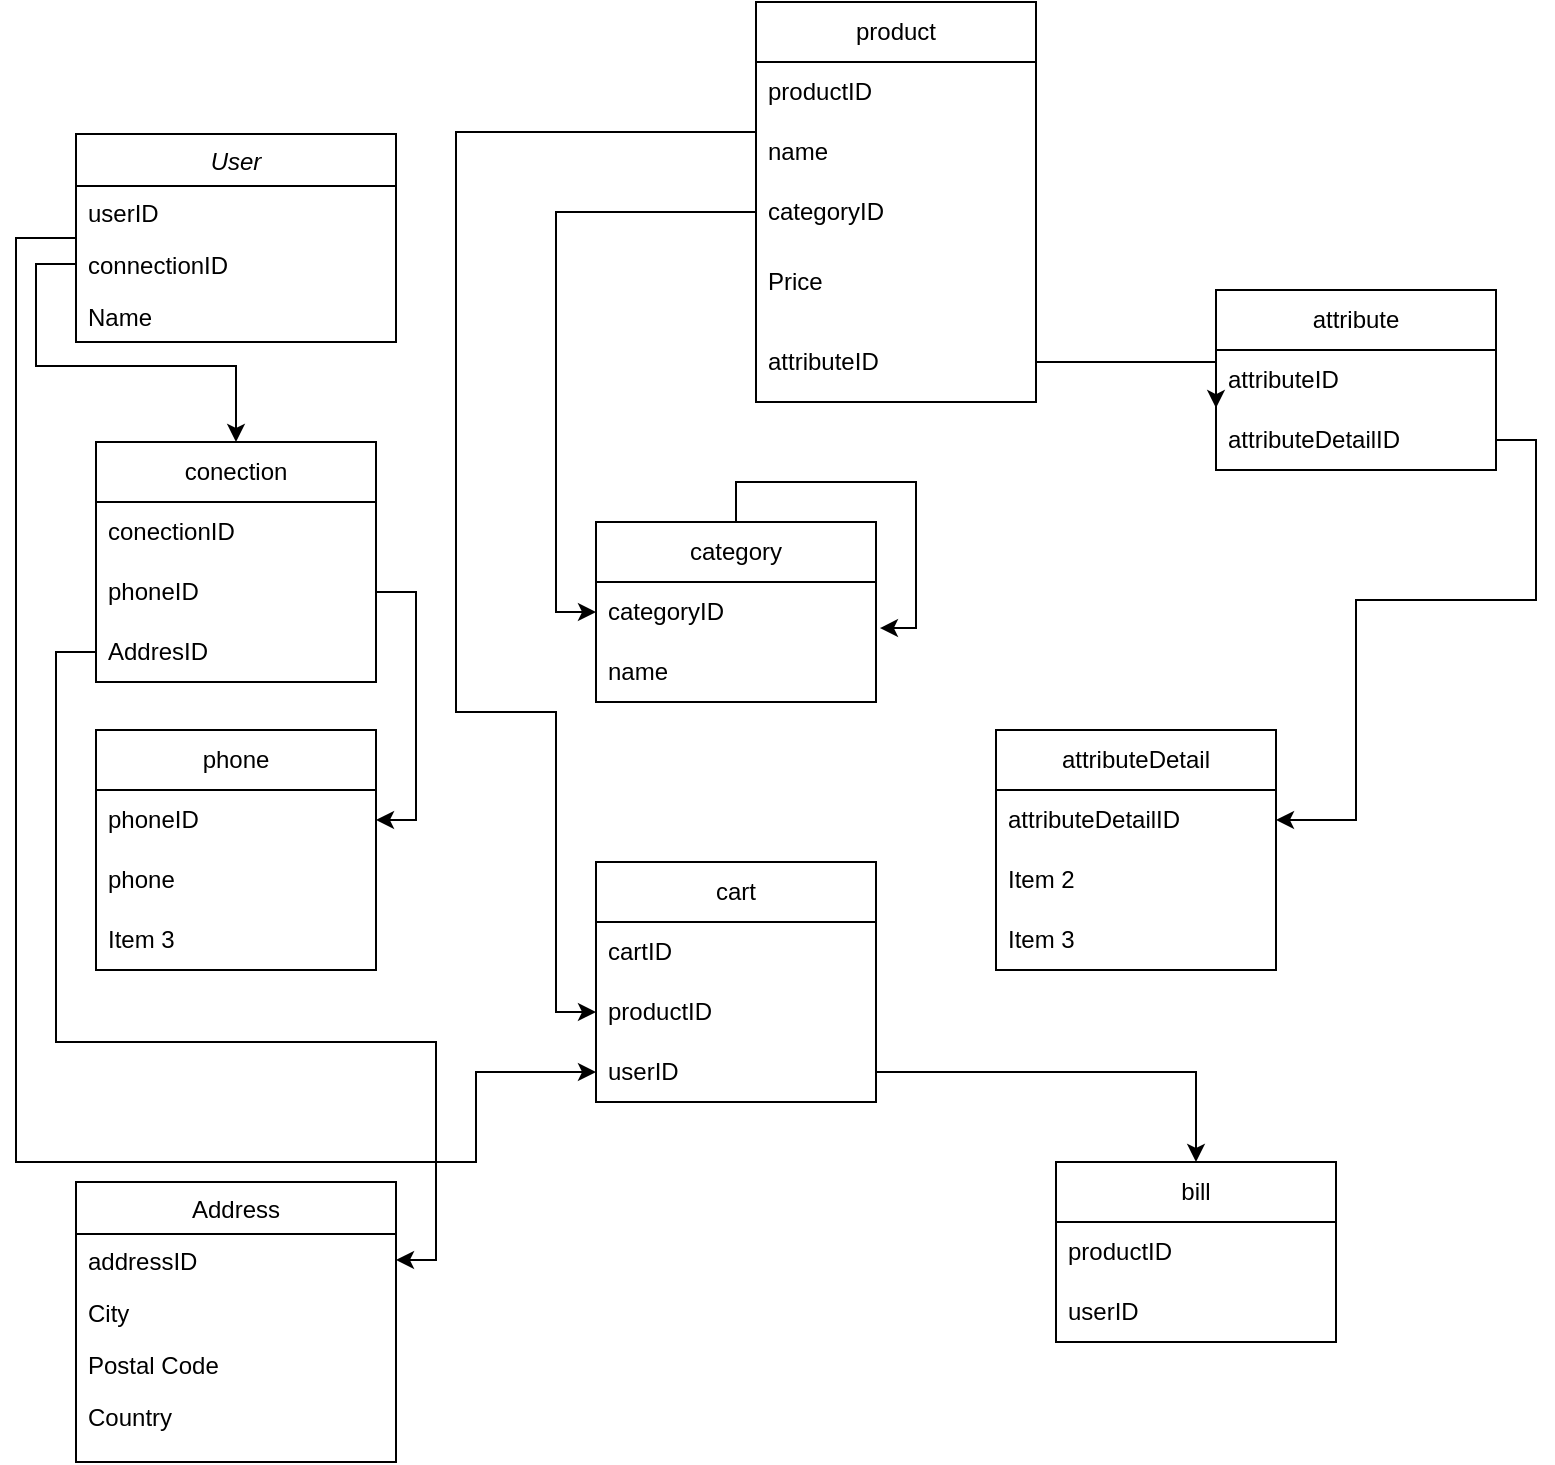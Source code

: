 <mxfile version="22.1.16" type="github">
  <diagram id="C5RBs43oDa-KdzZeNtuy" name="Page-1">
    <mxGraphModel dx="909" dy="506" grid="1" gridSize="10" guides="1" tooltips="1" connect="1" arrows="1" fold="1" page="1" pageScale="1" pageWidth="827" pageHeight="1169" math="0" shadow="0">
      <root>
        <mxCell id="WIyWlLk6GJQsqaUBKTNV-0" />
        <mxCell id="WIyWlLk6GJQsqaUBKTNV-1" parent="WIyWlLk6GJQsqaUBKTNV-0" />
        <mxCell id="rckXldwQKNdf42azZgs7-31" style="edgeStyle=orthogonalEdgeStyle;rounded=0;orthogonalLoop=1;jettySize=auto;html=1;entryX=0;entryY=0.5;entryDx=0;entryDy=0;" parent="WIyWlLk6GJQsqaUBKTNV-1" source="zkfFHV4jXpPFQw0GAbJ--0" target="rckXldwQKNdf42azZgs7-18" edge="1">
          <mxGeometry relative="1" as="geometry">
            <Array as="points">
              <mxPoint x="10" y="138" />
              <mxPoint x="10" y="600" />
              <mxPoint x="240" y="600" />
              <mxPoint x="240" y="555" />
            </Array>
          </mxGeometry>
        </mxCell>
        <mxCell id="zkfFHV4jXpPFQw0GAbJ--0" value="User" style="swimlane;fontStyle=2;align=center;verticalAlign=top;childLayout=stackLayout;horizontal=1;startSize=26;horizontalStack=0;resizeParent=1;resizeLast=0;collapsible=1;marginBottom=0;rounded=0;shadow=0;strokeWidth=1;" parent="WIyWlLk6GJQsqaUBKTNV-1" vertex="1">
          <mxGeometry x="40" y="86" width="160" height="104" as="geometry">
            <mxRectangle x="230" y="140" width="160" height="26" as="alternateBounds" />
          </mxGeometry>
        </mxCell>
        <mxCell id="zkfFHV4jXpPFQw0GAbJ--1" value="userID" style="text;align=left;verticalAlign=top;spacingLeft=4;spacingRight=4;overflow=hidden;rotatable=0;points=[[0,0.5],[1,0.5]];portConstraint=eastwest;" parent="zkfFHV4jXpPFQw0GAbJ--0" vertex="1">
          <mxGeometry y="26" width="160" height="26" as="geometry" />
        </mxCell>
        <mxCell id="zkfFHV4jXpPFQw0GAbJ--2" value="connectionID" style="text;align=left;verticalAlign=top;spacingLeft=4;spacingRight=4;overflow=hidden;rotatable=0;points=[[0,0.5],[1,0.5]];portConstraint=eastwest;rounded=0;shadow=0;html=0;" parent="zkfFHV4jXpPFQw0GAbJ--0" vertex="1">
          <mxGeometry y="52" width="160" height="26" as="geometry" />
        </mxCell>
        <mxCell id="rckXldwQKNdf42azZgs7-6" value="Name" style="text;align=left;verticalAlign=top;spacingLeft=4;spacingRight=4;overflow=hidden;rotatable=0;points=[[0,0.5],[1,0.5]];portConstraint=eastwest;rounded=0;shadow=0;html=0;" parent="zkfFHV4jXpPFQw0GAbJ--0" vertex="1">
          <mxGeometry y="78" width="160" height="26" as="geometry" />
        </mxCell>
        <mxCell id="zkfFHV4jXpPFQw0GAbJ--17" value="Address" style="swimlane;fontStyle=0;align=center;verticalAlign=top;childLayout=stackLayout;horizontal=1;startSize=26;horizontalStack=0;resizeParent=1;resizeLast=0;collapsible=1;marginBottom=0;rounded=0;shadow=0;strokeWidth=1;" parent="WIyWlLk6GJQsqaUBKTNV-1" vertex="1">
          <mxGeometry x="40" y="610" width="160" height="140" as="geometry">
            <mxRectangle x="550" y="140" width="160" height="26" as="alternateBounds" />
          </mxGeometry>
        </mxCell>
        <mxCell id="zkfFHV4jXpPFQw0GAbJ--18" value="addressID" style="text;align=left;verticalAlign=top;spacingLeft=4;spacingRight=4;overflow=hidden;rotatable=0;points=[[0,0.5],[1,0.5]];portConstraint=eastwest;" parent="zkfFHV4jXpPFQw0GAbJ--17" vertex="1">
          <mxGeometry y="26" width="160" height="26" as="geometry" />
        </mxCell>
        <mxCell id="zkfFHV4jXpPFQw0GAbJ--19" value="City" style="text;align=left;verticalAlign=top;spacingLeft=4;spacingRight=4;overflow=hidden;rotatable=0;points=[[0,0.5],[1,0.5]];portConstraint=eastwest;rounded=0;shadow=0;html=0;" parent="zkfFHV4jXpPFQw0GAbJ--17" vertex="1">
          <mxGeometry y="52" width="160" height="26" as="geometry" />
        </mxCell>
        <mxCell id="zkfFHV4jXpPFQw0GAbJ--21" value="Postal Code" style="text;align=left;verticalAlign=top;spacingLeft=4;spacingRight=4;overflow=hidden;rotatable=0;points=[[0,0.5],[1,0.5]];portConstraint=eastwest;rounded=0;shadow=0;html=0;" parent="zkfFHV4jXpPFQw0GAbJ--17" vertex="1">
          <mxGeometry y="78" width="160" height="26" as="geometry" />
        </mxCell>
        <mxCell id="zkfFHV4jXpPFQw0GAbJ--22" value="Country" style="text;align=left;verticalAlign=top;spacingLeft=4;spacingRight=4;overflow=hidden;rotatable=0;points=[[0,0.5],[1,0.5]];portConstraint=eastwest;rounded=0;shadow=0;html=0;" parent="zkfFHV4jXpPFQw0GAbJ--17" vertex="1">
          <mxGeometry y="104" width="160" height="26" as="geometry" />
        </mxCell>
        <mxCell id="rckXldwQKNdf42azZgs7-32" style="edgeStyle=orthogonalEdgeStyle;rounded=0;orthogonalLoop=1;jettySize=auto;html=1;exitX=0;exitY=0.5;exitDx=0;exitDy=0;entryX=0;entryY=0.5;entryDx=0;entryDy=0;" parent="WIyWlLk6GJQsqaUBKTNV-1" source="rckXldwQKNdf42azZgs7-3" target="rckXldwQKNdf42azZgs7-17" edge="1">
          <mxGeometry relative="1" as="geometry">
            <Array as="points">
              <mxPoint x="230" y="85" />
              <mxPoint x="230" y="375" />
              <mxPoint x="280" y="375" />
              <mxPoint x="280" y="525" />
            </Array>
          </mxGeometry>
        </mxCell>
        <mxCell id="rckXldwQKNdf42azZgs7-2" value="product" style="swimlane;fontStyle=0;childLayout=stackLayout;horizontal=1;startSize=30;horizontalStack=0;resizeParent=1;resizeParentMax=0;resizeLast=0;collapsible=1;marginBottom=0;whiteSpace=wrap;html=1;" parent="WIyWlLk6GJQsqaUBKTNV-1" vertex="1">
          <mxGeometry x="380" y="20" width="140" height="200" as="geometry" />
        </mxCell>
        <mxCell id="rckXldwQKNdf42azZgs7-3" value="productID" style="text;strokeColor=none;fillColor=none;align=left;verticalAlign=middle;spacingLeft=4;spacingRight=4;overflow=hidden;points=[[0,0.5],[1,0.5]];portConstraint=eastwest;rotatable=0;whiteSpace=wrap;html=1;" parent="rckXldwQKNdf42azZgs7-2" vertex="1">
          <mxGeometry y="30" width="140" height="30" as="geometry" />
        </mxCell>
        <mxCell id="rckXldwQKNdf42azZgs7-4" value="name" style="text;strokeColor=none;fillColor=none;align=left;verticalAlign=middle;spacingLeft=4;spacingRight=4;overflow=hidden;points=[[0,0.5],[1,0.5]];portConstraint=eastwest;rotatable=0;whiteSpace=wrap;html=1;" parent="rckXldwQKNdf42azZgs7-2" vertex="1">
          <mxGeometry y="60" width="140" height="30" as="geometry" />
        </mxCell>
        <mxCell id="rckXldwQKNdf42azZgs7-5" value="categoryID" style="text;strokeColor=none;fillColor=none;align=left;verticalAlign=middle;spacingLeft=4;spacingRight=4;overflow=hidden;points=[[0,0.5],[1,0.5]];portConstraint=eastwest;rotatable=0;whiteSpace=wrap;html=1;" parent="rckXldwQKNdf42azZgs7-2" vertex="1">
          <mxGeometry y="90" width="140" height="30" as="geometry" />
        </mxCell>
        <mxCell id="rckXldwQKNdf42azZgs7-7" value="Price" style="text;strokeColor=none;fillColor=none;align=left;verticalAlign=middle;spacingLeft=4;spacingRight=4;overflow=hidden;points=[[0,0.5],[1,0.5]];portConstraint=eastwest;rotatable=0;whiteSpace=wrap;html=1;" parent="rckXldwQKNdf42azZgs7-2" vertex="1">
          <mxGeometry y="120" width="140" height="40" as="geometry" />
        </mxCell>
        <mxCell id="rckXldwQKNdf42azZgs7-19" value="attributeID" style="text;strokeColor=none;fillColor=none;align=left;verticalAlign=middle;spacingLeft=4;spacingRight=4;overflow=hidden;points=[[0,0.5],[1,0.5]];portConstraint=eastwest;rotatable=0;whiteSpace=wrap;html=1;" parent="rckXldwQKNdf42azZgs7-2" vertex="1">
          <mxGeometry y="160" width="140" height="40" as="geometry" />
        </mxCell>
        <mxCell id="rckXldwQKNdf42azZgs7-8" value="category" style="swimlane;fontStyle=0;childLayout=stackLayout;horizontal=1;startSize=30;horizontalStack=0;resizeParent=1;resizeParentMax=0;resizeLast=0;collapsible=1;marginBottom=0;whiteSpace=wrap;html=1;" parent="WIyWlLk6GJQsqaUBKTNV-1" vertex="1">
          <mxGeometry x="300" y="280" width="140" height="90" as="geometry" />
        </mxCell>
        <mxCell id="rckXldwQKNdf42azZgs7-9" value="categoryID" style="text;strokeColor=none;fillColor=none;align=left;verticalAlign=middle;spacingLeft=4;spacingRight=4;overflow=hidden;points=[[0,0.5],[1,0.5]];portConstraint=eastwest;rotatable=0;whiteSpace=wrap;html=1;" parent="rckXldwQKNdf42azZgs7-8" vertex="1">
          <mxGeometry y="30" width="140" height="30" as="geometry" />
        </mxCell>
        <mxCell id="rckXldwQKNdf42azZgs7-10" value="name" style="text;strokeColor=none;fillColor=none;align=left;verticalAlign=middle;spacingLeft=4;spacingRight=4;overflow=hidden;points=[[0,0.5],[1,0.5]];portConstraint=eastwest;rotatable=0;whiteSpace=wrap;html=1;" parent="rckXldwQKNdf42azZgs7-8" vertex="1">
          <mxGeometry y="60" width="140" height="30" as="geometry" />
        </mxCell>
        <mxCell id="rckXldwQKNdf42azZgs7-13" style="edgeStyle=orthogonalEdgeStyle;rounded=0;orthogonalLoop=1;jettySize=auto;html=1;exitX=0.5;exitY=0;exitDx=0;exitDy=0;entryX=1.014;entryY=0.767;entryDx=0;entryDy=0;entryPerimeter=0;" parent="rckXldwQKNdf42azZgs7-8" source="rckXldwQKNdf42azZgs7-8" target="rckXldwQKNdf42azZgs7-9" edge="1">
          <mxGeometry relative="1" as="geometry" />
        </mxCell>
        <mxCell id="rckXldwQKNdf42azZgs7-14" style="edgeStyle=orthogonalEdgeStyle;rounded=0;orthogonalLoop=1;jettySize=auto;html=1;exitX=0;exitY=0.5;exitDx=0;exitDy=0;entryX=0;entryY=0.5;entryDx=0;entryDy=0;" parent="WIyWlLk6GJQsqaUBKTNV-1" source="rckXldwQKNdf42azZgs7-5" target="rckXldwQKNdf42azZgs7-9" edge="1">
          <mxGeometry relative="1" as="geometry" />
        </mxCell>
        <mxCell id="rckXldwQKNdf42azZgs7-15" value="cart" style="swimlane;fontStyle=0;childLayout=stackLayout;horizontal=1;startSize=30;horizontalStack=0;resizeParent=1;resizeParentMax=0;resizeLast=0;collapsible=1;marginBottom=0;whiteSpace=wrap;html=1;" parent="WIyWlLk6GJQsqaUBKTNV-1" vertex="1">
          <mxGeometry x="300" y="450" width="140" height="120" as="geometry" />
        </mxCell>
        <mxCell id="rckXldwQKNdf42azZgs7-16" value="cartID" style="text;strokeColor=none;fillColor=none;align=left;verticalAlign=middle;spacingLeft=4;spacingRight=4;overflow=hidden;points=[[0,0.5],[1,0.5]];portConstraint=eastwest;rotatable=0;whiteSpace=wrap;html=1;" parent="rckXldwQKNdf42azZgs7-15" vertex="1">
          <mxGeometry y="30" width="140" height="30" as="geometry" />
        </mxCell>
        <mxCell id="rckXldwQKNdf42azZgs7-17" value="productID" style="text;strokeColor=none;fillColor=none;align=left;verticalAlign=middle;spacingLeft=4;spacingRight=4;overflow=hidden;points=[[0,0.5],[1,0.5]];portConstraint=eastwest;rotatable=0;whiteSpace=wrap;html=1;" parent="rckXldwQKNdf42azZgs7-15" vertex="1">
          <mxGeometry y="60" width="140" height="30" as="geometry" />
        </mxCell>
        <mxCell id="rckXldwQKNdf42azZgs7-18" value="userID" style="text;strokeColor=none;fillColor=none;align=left;verticalAlign=middle;spacingLeft=4;spacingRight=4;overflow=hidden;points=[[0,0.5],[1,0.5]];portConstraint=eastwest;rotatable=0;whiteSpace=wrap;html=1;" parent="rckXldwQKNdf42azZgs7-15" vertex="1">
          <mxGeometry y="90" width="140" height="30" as="geometry" />
        </mxCell>
        <mxCell id="rckXldwQKNdf42azZgs7-21" value="attribute" style="swimlane;fontStyle=0;childLayout=stackLayout;horizontal=1;startSize=30;horizontalStack=0;resizeParent=1;resizeParentMax=0;resizeLast=0;collapsible=1;marginBottom=0;whiteSpace=wrap;html=1;" parent="WIyWlLk6GJQsqaUBKTNV-1" vertex="1">
          <mxGeometry x="610" y="164" width="140" height="90" as="geometry" />
        </mxCell>
        <mxCell id="rckXldwQKNdf42azZgs7-22" value="attributeID" style="text;strokeColor=none;fillColor=none;align=left;verticalAlign=middle;spacingLeft=4;spacingRight=4;overflow=hidden;points=[[0,0.5],[1,0.5]];portConstraint=eastwest;rotatable=0;whiteSpace=wrap;html=1;" parent="rckXldwQKNdf42azZgs7-21" vertex="1">
          <mxGeometry y="30" width="140" height="30" as="geometry" />
        </mxCell>
        <mxCell id="rckXldwQKNdf42azZgs7-23" value="attributeDetailID" style="text;strokeColor=none;fillColor=none;align=left;verticalAlign=middle;spacingLeft=4;spacingRight=4;overflow=hidden;points=[[0,0.5],[1,0.5]];portConstraint=eastwest;rotatable=0;whiteSpace=wrap;html=1;" parent="rckXldwQKNdf42azZgs7-21" vertex="1">
          <mxGeometry y="60" width="140" height="30" as="geometry" />
        </mxCell>
        <mxCell id="rckXldwQKNdf42azZgs7-25" value="attributeDetail" style="swimlane;fontStyle=0;childLayout=stackLayout;horizontal=1;startSize=30;horizontalStack=0;resizeParent=1;resizeParentMax=0;resizeLast=0;collapsible=1;marginBottom=0;whiteSpace=wrap;html=1;" parent="WIyWlLk6GJQsqaUBKTNV-1" vertex="1">
          <mxGeometry x="500" y="384" width="140" height="120" as="geometry" />
        </mxCell>
        <mxCell id="rckXldwQKNdf42azZgs7-26" value="attributeDetailID" style="text;strokeColor=none;fillColor=none;align=left;verticalAlign=middle;spacingLeft=4;spacingRight=4;overflow=hidden;points=[[0,0.5],[1,0.5]];portConstraint=eastwest;rotatable=0;whiteSpace=wrap;html=1;" parent="rckXldwQKNdf42azZgs7-25" vertex="1">
          <mxGeometry y="30" width="140" height="30" as="geometry" />
        </mxCell>
        <mxCell id="rckXldwQKNdf42azZgs7-27" value="Item 2" style="text;strokeColor=none;fillColor=none;align=left;verticalAlign=middle;spacingLeft=4;spacingRight=4;overflow=hidden;points=[[0,0.5],[1,0.5]];portConstraint=eastwest;rotatable=0;whiteSpace=wrap;html=1;" parent="rckXldwQKNdf42azZgs7-25" vertex="1">
          <mxGeometry y="60" width="140" height="30" as="geometry" />
        </mxCell>
        <mxCell id="rckXldwQKNdf42azZgs7-28" value="Item 3" style="text;strokeColor=none;fillColor=none;align=left;verticalAlign=middle;spacingLeft=4;spacingRight=4;overflow=hidden;points=[[0,0.5],[1,0.5]];portConstraint=eastwest;rotatable=0;whiteSpace=wrap;html=1;" parent="rckXldwQKNdf42azZgs7-25" vertex="1">
          <mxGeometry y="90" width="140" height="30" as="geometry" />
        </mxCell>
        <mxCell id="rckXldwQKNdf42azZgs7-29" style="edgeStyle=orthogonalEdgeStyle;rounded=0;orthogonalLoop=1;jettySize=auto;html=1;exitX=1;exitY=0.5;exitDx=0;exitDy=0;entryX=1;entryY=0.5;entryDx=0;entryDy=0;" parent="WIyWlLk6GJQsqaUBKTNV-1" source="rckXldwQKNdf42azZgs7-23" target="rckXldwQKNdf42azZgs7-26" edge="1">
          <mxGeometry relative="1" as="geometry">
            <mxPoint x="660" y="380" as="targetPoint" />
            <Array as="points">
              <mxPoint x="770" y="239" />
              <mxPoint x="770" y="319" />
              <mxPoint x="680" y="319" />
              <mxPoint x="680" y="429" />
            </Array>
          </mxGeometry>
        </mxCell>
        <mxCell id="rckXldwQKNdf42azZgs7-36" value="phone" style="swimlane;fontStyle=0;childLayout=stackLayout;horizontal=1;startSize=30;horizontalStack=0;resizeParent=1;resizeParentMax=0;resizeLast=0;collapsible=1;marginBottom=0;whiteSpace=wrap;html=1;" parent="WIyWlLk6GJQsqaUBKTNV-1" vertex="1">
          <mxGeometry x="50" y="384" width="140" height="120" as="geometry" />
        </mxCell>
        <mxCell id="rckXldwQKNdf42azZgs7-37" value="phoneID" style="text;strokeColor=none;fillColor=none;align=left;verticalAlign=middle;spacingLeft=4;spacingRight=4;overflow=hidden;points=[[0,0.5],[1,0.5]];portConstraint=eastwest;rotatable=0;whiteSpace=wrap;html=1;" parent="rckXldwQKNdf42azZgs7-36" vertex="1">
          <mxGeometry y="30" width="140" height="30" as="geometry" />
        </mxCell>
        <mxCell id="rckXldwQKNdf42azZgs7-38" value="phone" style="text;strokeColor=none;fillColor=none;align=left;verticalAlign=middle;spacingLeft=4;spacingRight=4;overflow=hidden;points=[[0,0.5],[1,0.5]];portConstraint=eastwest;rotatable=0;whiteSpace=wrap;html=1;" parent="rckXldwQKNdf42azZgs7-36" vertex="1">
          <mxGeometry y="60" width="140" height="30" as="geometry" />
        </mxCell>
        <mxCell id="rckXldwQKNdf42azZgs7-39" value="Item 3" style="text;strokeColor=none;fillColor=none;align=left;verticalAlign=middle;spacingLeft=4;spacingRight=4;overflow=hidden;points=[[0,0.5],[1,0.5]];portConstraint=eastwest;rotatable=0;whiteSpace=wrap;html=1;" parent="rckXldwQKNdf42azZgs7-36" vertex="1">
          <mxGeometry y="90" width="140" height="30" as="geometry" />
        </mxCell>
        <mxCell id="rckXldwQKNdf42azZgs7-40" value="conection" style="swimlane;fontStyle=0;childLayout=stackLayout;horizontal=1;startSize=30;horizontalStack=0;resizeParent=1;resizeParentMax=0;resizeLast=0;collapsible=1;marginBottom=0;whiteSpace=wrap;html=1;" parent="WIyWlLk6GJQsqaUBKTNV-1" vertex="1">
          <mxGeometry x="50" y="240" width="140" height="120" as="geometry" />
        </mxCell>
        <mxCell id="rckXldwQKNdf42azZgs7-41" value="conectionID" style="text;strokeColor=none;fillColor=none;align=left;verticalAlign=middle;spacingLeft=4;spacingRight=4;overflow=hidden;points=[[0,0.5],[1,0.5]];portConstraint=eastwest;rotatable=0;whiteSpace=wrap;html=1;" parent="rckXldwQKNdf42azZgs7-40" vertex="1">
          <mxGeometry y="30" width="140" height="30" as="geometry" />
        </mxCell>
        <mxCell id="rckXldwQKNdf42azZgs7-42" value="phoneID" style="text;strokeColor=none;fillColor=none;align=left;verticalAlign=middle;spacingLeft=4;spacingRight=4;overflow=hidden;points=[[0,0.5],[1,0.5]];portConstraint=eastwest;rotatable=0;whiteSpace=wrap;html=1;" parent="rckXldwQKNdf42azZgs7-40" vertex="1">
          <mxGeometry y="60" width="140" height="30" as="geometry" />
        </mxCell>
        <mxCell id="rckXldwQKNdf42azZgs7-43" value="AddresID" style="text;strokeColor=none;fillColor=none;align=left;verticalAlign=middle;spacingLeft=4;spacingRight=4;overflow=hidden;points=[[0,0.5],[1,0.5]];portConstraint=eastwest;rotatable=0;whiteSpace=wrap;html=1;" parent="rckXldwQKNdf42azZgs7-40" vertex="1">
          <mxGeometry y="90" width="140" height="30" as="geometry" />
        </mxCell>
        <mxCell id="rckXldwQKNdf42azZgs7-20" style="edgeStyle=orthogonalEdgeStyle;rounded=0;orthogonalLoop=1;jettySize=auto;html=1;entryX=0;entryY=-0.033;entryDx=0;entryDy=0;entryPerimeter=0;" parent="WIyWlLk6GJQsqaUBKTNV-1" source="rckXldwQKNdf42azZgs7-19" target="rckXldwQKNdf42azZgs7-23" edge="1">
          <mxGeometry relative="1" as="geometry">
            <mxPoint x="690" y="200" as="targetPoint" />
          </mxGeometry>
        </mxCell>
        <mxCell id="rckXldwQKNdf42azZgs7-45" style="edgeStyle=orthogonalEdgeStyle;rounded=0;orthogonalLoop=1;jettySize=auto;html=1;entryX=0.5;entryY=0;entryDx=0;entryDy=0;" parent="WIyWlLk6GJQsqaUBKTNV-1" source="zkfFHV4jXpPFQw0GAbJ--2" target="rckXldwQKNdf42azZgs7-40" edge="1">
          <mxGeometry relative="1" as="geometry" />
        </mxCell>
        <mxCell id="rckXldwQKNdf42azZgs7-46" style="edgeStyle=orthogonalEdgeStyle;rounded=0;orthogonalLoop=1;jettySize=auto;html=1;entryX=1;entryY=0.5;entryDx=0;entryDy=0;" parent="WIyWlLk6GJQsqaUBKTNV-1" source="rckXldwQKNdf42azZgs7-42" target="rckXldwQKNdf42azZgs7-37" edge="1">
          <mxGeometry relative="1" as="geometry">
            <Array as="points">
              <mxPoint x="210" y="315" />
              <mxPoint x="210" y="429" />
            </Array>
          </mxGeometry>
        </mxCell>
        <mxCell id="rckXldwQKNdf42azZgs7-47" style="edgeStyle=orthogonalEdgeStyle;rounded=0;orthogonalLoop=1;jettySize=auto;html=1;" parent="WIyWlLk6GJQsqaUBKTNV-1" source="rckXldwQKNdf42azZgs7-43" target="zkfFHV4jXpPFQw0GAbJ--18" edge="1">
          <mxGeometry relative="1" as="geometry">
            <Array as="points">
              <mxPoint x="30" y="345" />
              <mxPoint x="30" y="540" />
              <mxPoint x="220" y="540" />
              <mxPoint x="220" y="649" />
            </Array>
          </mxGeometry>
        </mxCell>
        <mxCell id="Jtk57eGsPNc0wkJl-5Nd-0" value="bill" style="swimlane;fontStyle=0;childLayout=stackLayout;horizontal=1;startSize=30;horizontalStack=0;resizeParent=1;resizeParentMax=0;resizeLast=0;collapsible=1;marginBottom=0;whiteSpace=wrap;html=1;" vertex="1" parent="WIyWlLk6GJQsqaUBKTNV-1">
          <mxGeometry x="530" y="600" width="140" height="90" as="geometry" />
        </mxCell>
        <mxCell id="Jtk57eGsPNc0wkJl-5Nd-2" value="productID" style="text;strokeColor=none;fillColor=none;align=left;verticalAlign=middle;spacingLeft=4;spacingRight=4;overflow=hidden;points=[[0,0.5],[1,0.5]];portConstraint=eastwest;rotatable=0;whiteSpace=wrap;html=1;" vertex="1" parent="Jtk57eGsPNc0wkJl-5Nd-0">
          <mxGeometry y="30" width="140" height="30" as="geometry" />
        </mxCell>
        <mxCell id="Jtk57eGsPNc0wkJl-5Nd-3" value="userID" style="text;strokeColor=none;fillColor=none;align=left;verticalAlign=middle;spacingLeft=4;spacingRight=4;overflow=hidden;points=[[0,0.5],[1,0.5]];portConstraint=eastwest;rotatable=0;whiteSpace=wrap;html=1;" vertex="1" parent="Jtk57eGsPNc0wkJl-5Nd-0">
          <mxGeometry y="60" width="140" height="30" as="geometry" />
        </mxCell>
        <mxCell id="Jtk57eGsPNc0wkJl-5Nd-4" style="edgeStyle=orthogonalEdgeStyle;rounded=0;orthogonalLoop=1;jettySize=auto;html=1;" edge="1" parent="WIyWlLk6GJQsqaUBKTNV-1" source="rckXldwQKNdf42azZgs7-18" target="Jtk57eGsPNc0wkJl-5Nd-0">
          <mxGeometry relative="1" as="geometry" />
        </mxCell>
      </root>
    </mxGraphModel>
  </diagram>
</mxfile>
